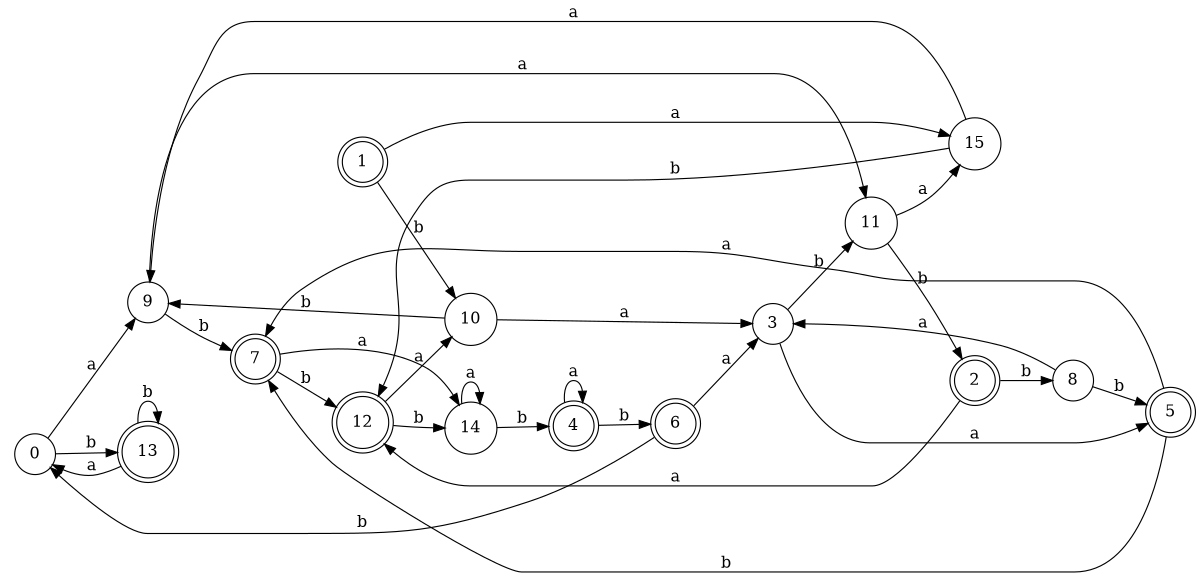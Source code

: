digraph n13_3 {
__start0 [label="" shape="none"];

rankdir=LR;
size="8,5";

s0 [style="filled", color="black", fillcolor="white" shape="circle", label="0"];
s1 [style="rounded,filled", color="black", fillcolor="white" shape="doublecircle", label="1"];
s2 [style="rounded,filled", color="black", fillcolor="white" shape="doublecircle", label="2"];
s3 [style="filled", color="black", fillcolor="white" shape="circle", label="3"];
s4 [style="rounded,filled", color="black", fillcolor="white" shape="doublecircle", label="4"];
s5 [style="rounded,filled", color="black", fillcolor="white" shape="doublecircle", label="5"];
s6 [style="rounded,filled", color="black", fillcolor="white" shape="doublecircle", label="6"];
s7 [style="rounded,filled", color="black", fillcolor="white" shape="doublecircle", label="7"];
s8 [style="filled", color="black", fillcolor="white" shape="circle", label="8"];
s9 [style="filled", color="black", fillcolor="white" shape="circle", label="9"];
s10 [style="filled", color="black", fillcolor="white" shape="circle", label="10"];
s11 [style="filled", color="black", fillcolor="white" shape="circle", label="11"];
s12 [style="rounded,filled", color="black", fillcolor="white" shape="doublecircle", label="12"];
s13 [style="rounded,filled", color="black", fillcolor="white" shape="doublecircle", label="13"];
s14 [style="filled", color="black", fillcolor="white" shape="circle", label="14"];
s15 [style="filled", color="black", fillcolor="white" shape="circle", label="15"];
s0 -> s9 [label="a"];
s0 -> s13 [label="b"];
s1 -> s15 [label="a"];
s1 -> s10 [label="b"];
s2 -> s12 [label="a"];
s2 -> s8 [label="b"];
s3 -> s5 [label="a"];
s3 -> s11 [label="b"];
s4 -> s4 [label="a"];
s4 -> s6 [label="b"];
s5 -> s7 [label="a"];
s5 -> s7 [label="b"];
s6 -> s3 [label="a"];
s6 -> s0 [label="b"];
s7 -> s14 [label="a"];
s7 -> s12 [label="b"];
s8 -> s3 [label="a"];
s8 -> s5 [label="b"];
s9 -> s11 [label="a"];
s9 -> s7 [label="b"];
s10 -> s3 [label="a"];
s10 -> s9 [label="b"];
s11 -> s15 [label="a"];
s11 -> s2 [label="b"];
s12 -> s10 [label="a"];
s12 -> s14 [label="b"];
s13 -> s0 [label="a"];
s13 -> s13 [label="b"];
s14 -> s14 [label="a"];
s14 -> s4 [label="b"];
s15 -> s9 [label="a"];
s15 -> s12 [label="b"];

}